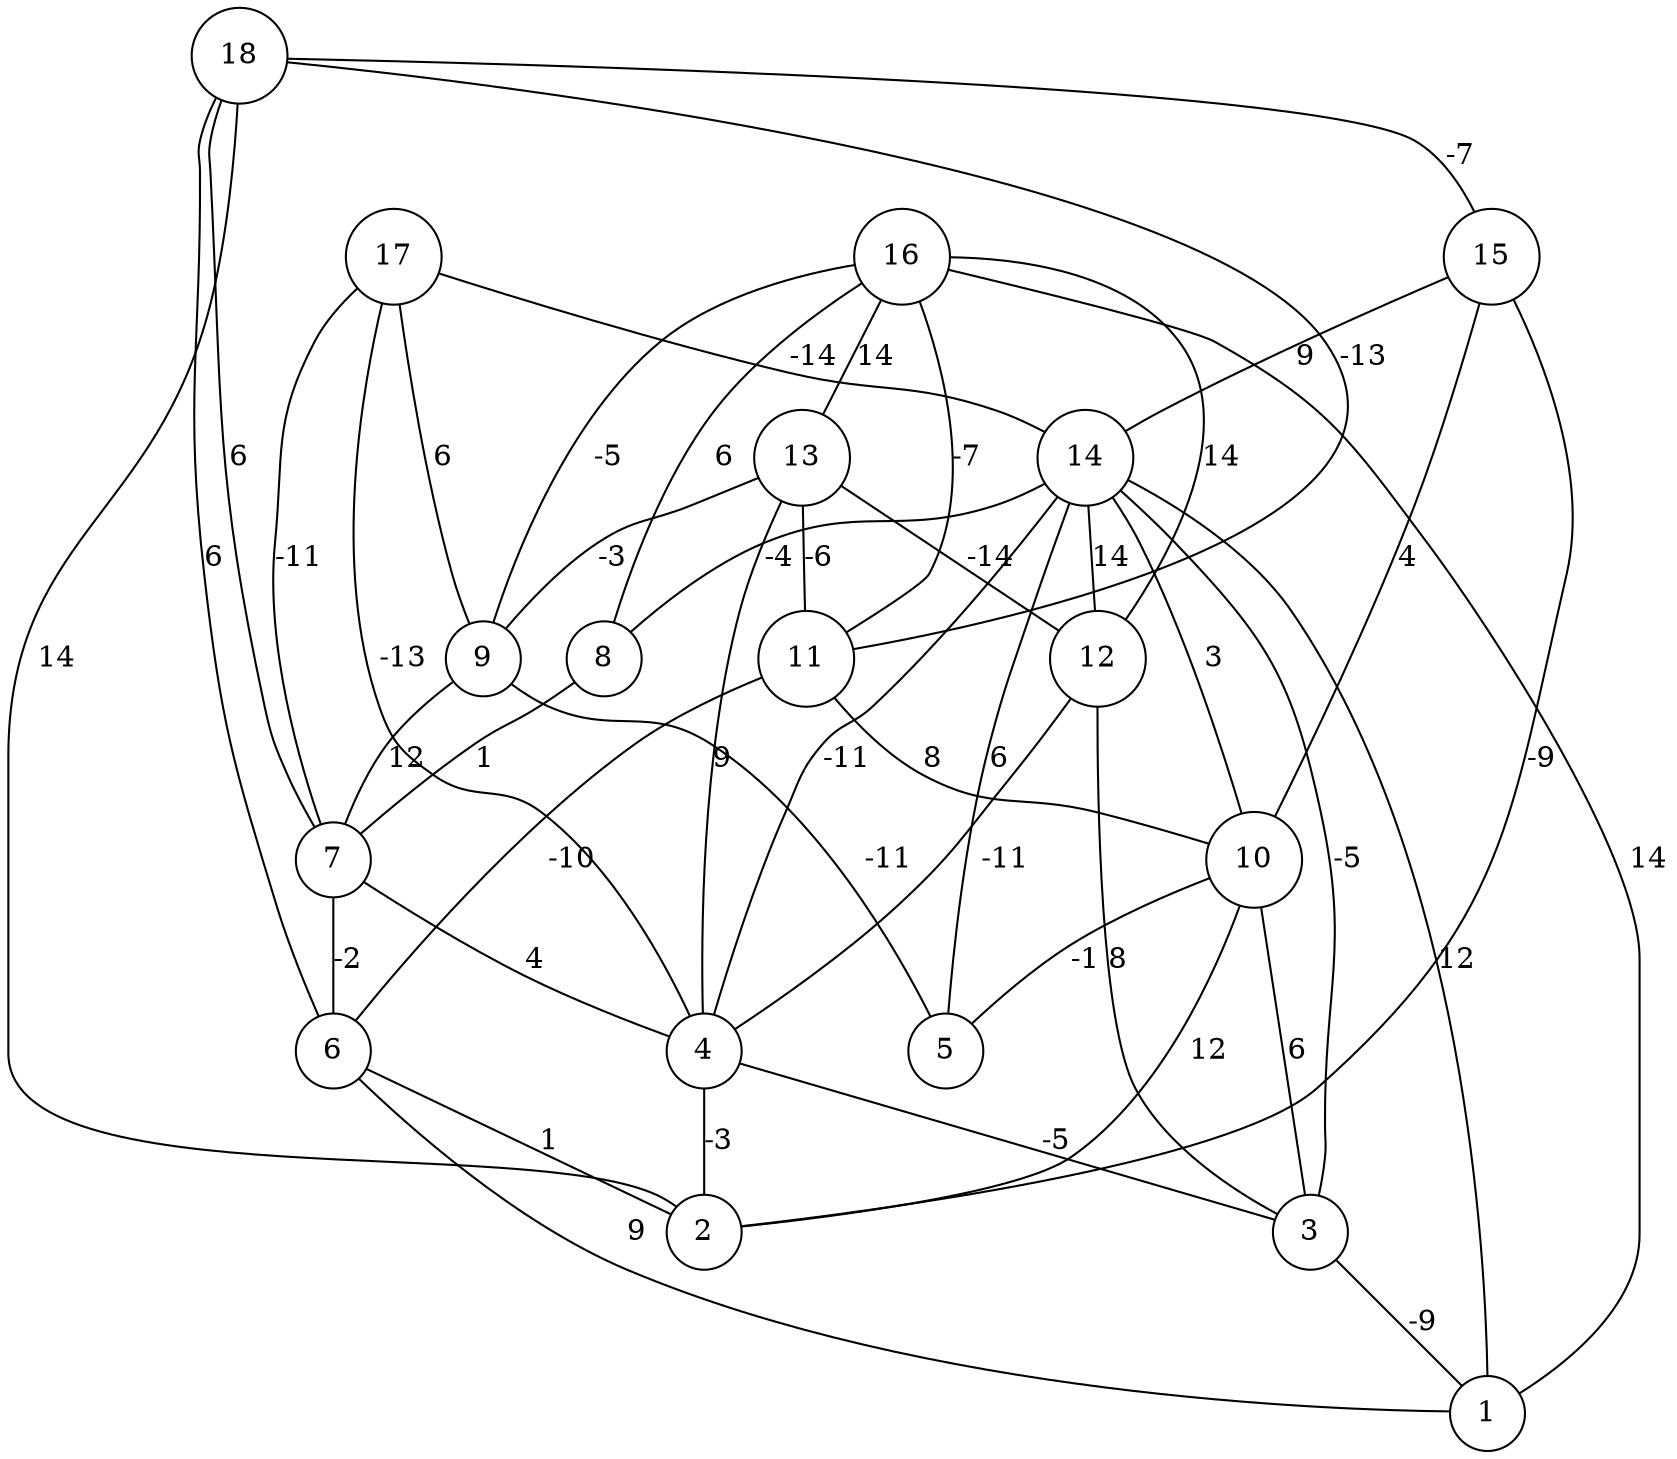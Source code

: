 graph { 
	 fontname="Helvetica,Arial,sans-serif" 
	 node [shape = circle]; 
	 18 -- 2 [label = "14"];
	 18 -- 6 [label = "6"];
	 18 -- 7 [label = "6"];
	 18 -- 11 [label = "-13"];
	 18 -- 15 [label = "-7"];
	 17 -- 4 [label = "-13"];
	 17 -- 7 [label = "-11"];
	 17 -- 9 [label = "6"];
	 17 -- 14 [label = "-14"];
	 16 -- 1 [label = "14"];
	 16 -- 8 [label = "6"];
	 16 -- 9 [label = "-5"];
	 16 -- 11 [label = "-7"];
	 16 -- 12 [label = "14"];
	 16 -- 13 [label = "14"];
	 15 -- 2 [label = "-9"];
	 15 -- 10 [label = "4"];
	 15 -- 14 [label = "9"];
	 14 -- 1 [label = "12"];
	 14 -- 3 [label = "-5"];
	 14 -- 4 [label = "-11"];
	 14 -- 5 [label = "6"];
	 14 -- 8 [label = "-4"];
	 14 -- 10 [label = "3"];
	 14 -- 12 [label = "14"];
	 13 -- 4 [label = "9"];
	 13 -- 9 [label = "-3"];
	 13 -- 11 [label = "-6"];
	 13 -- 12 [label = "-14"];
	 12 -- 3 [label = "8"];
	 12 -- 4 [label = "-11"];
	 11 -- 6 [label = "-10"];
	 11 -- 10 [label = "8"];
	 10 -- 2 [label = "12"];
	 10 -- 3 [label = "6"];
	 10 -- 5 [label = "-1"];
	 9 -- 5 [label = "-11"];
	 9 -- 7 [label = "12"];
	 8 -- 7 [label = "1"];
	 7 -- 4 [label = "4"];
	 7 -- 6 [label = "-2"];
	 6 -- 1 [label = "9"];
	 6 -- 2 [label = "1"];
	 4 -- 2 [label = "-3"];
	 4 -- 3 [label = "-5"];
	 3 -- 1 [label = "-9"];
	 1;
	 2;
	 3;
	 4;
	 5;
	 6;
	 7;
	 8;
	 9;
	 10;
	 11;
	 12;
	 13;
	 14;
	 15;
	 16;
	 17;
	 18;
}
